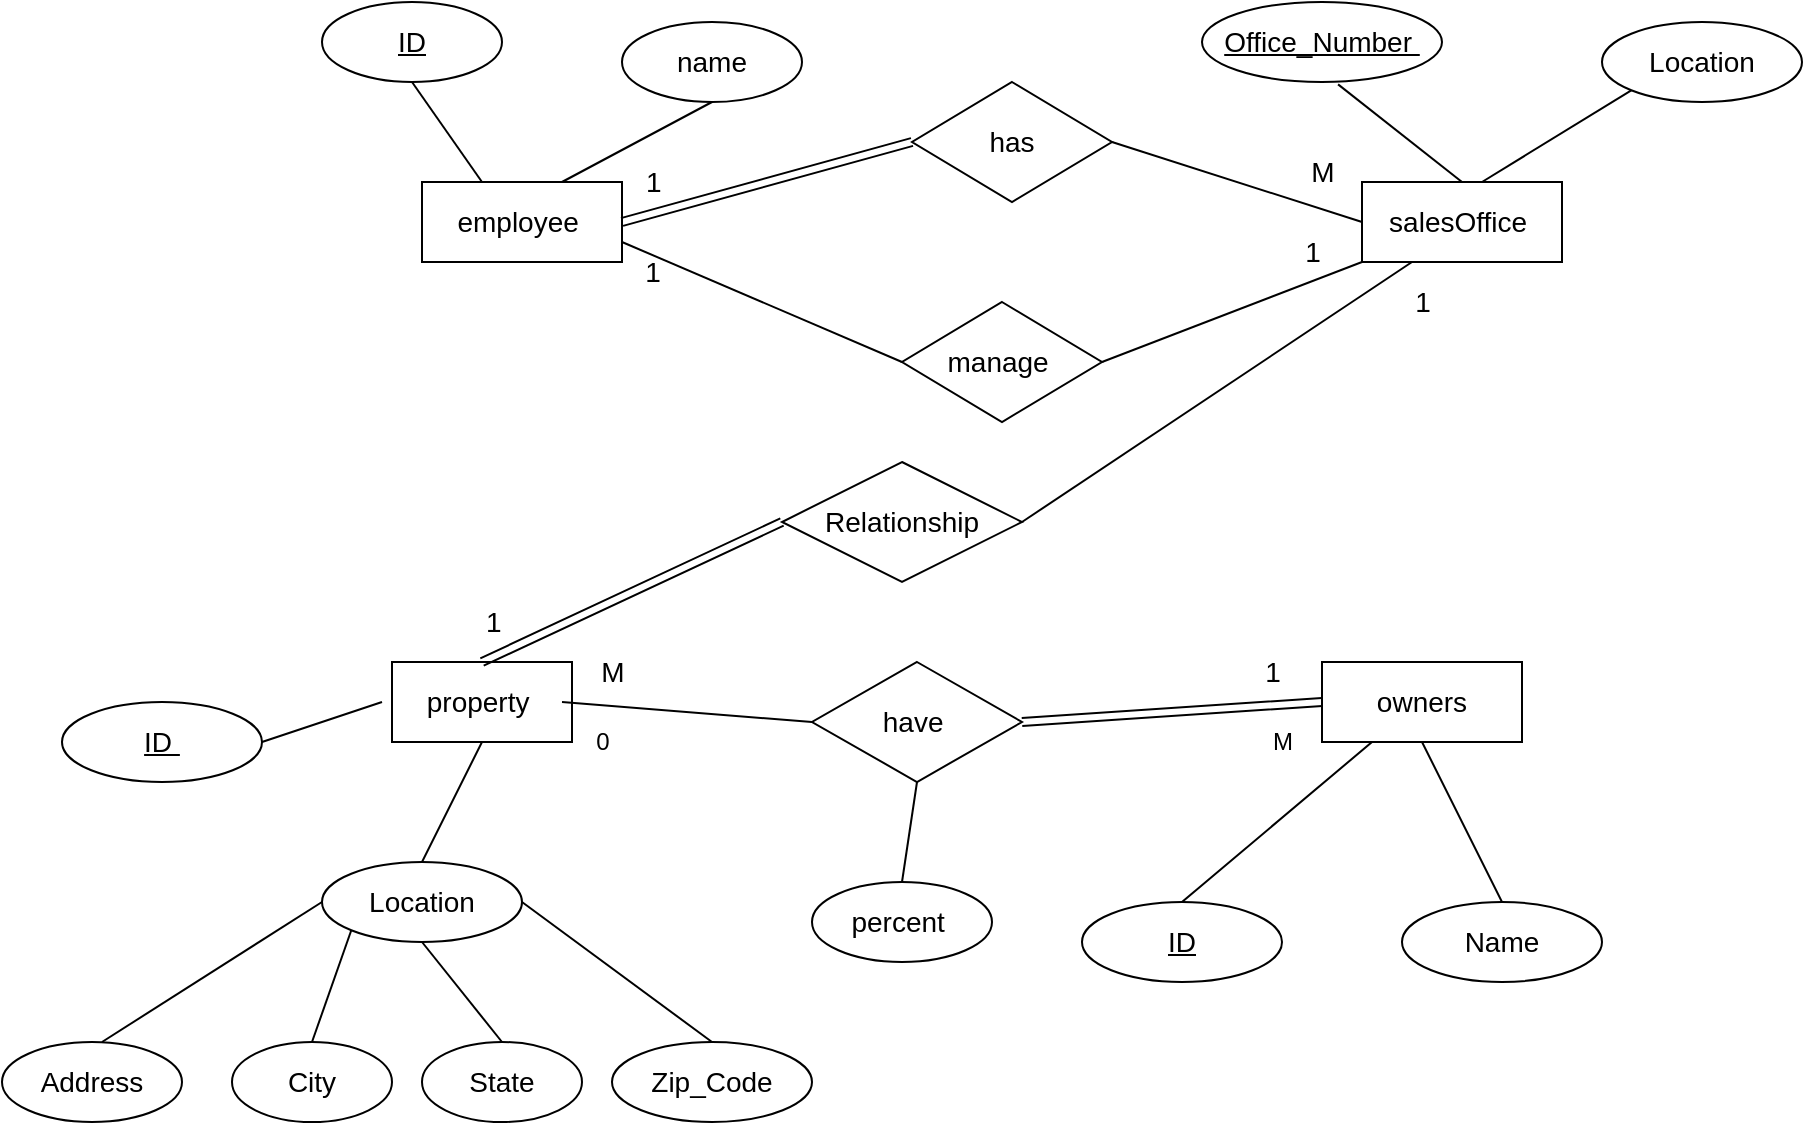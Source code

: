 <mxfile version="20.8.16" type="device"><diagram name="Page-1" id="Bn5oDr6ubteXXjN1ZXRA"><mxGraphModel dx="2126" dy="623" grid="1" gridSize="10" guides="1" tooltips="1" connect="1" arrows="1" fold="1" page="1" pageScale="1" pageWidth="850" pageHeight="1100" math="0" shadow="0"><root><mxCell id="0"/><mxCell id="1" parent="0"/><mxCell id="Cj7abFyRUL2Yc7bGQctq-1" value="&lt;font style=&quot;font-size: 14px;&quot;&gt;salesOffice&amp;nbsp;&lt;/font&gt;" style="whiteSpace=wrap;html=1;align=center;" parent="1" vertex="1"><mxGeometry x="600" y="210" width="100" height="40" as="geometry"/></mxCell><mxCell id="Cj7abFyRUL2Yc7bGQctq-2" value="Location" style="ellipse;whiteSpace=wrap;html=1;align=center;fontSize=14;" parent="1" vertex="1"><mxGeometry x="720" y="130" width="100" height="40" as="geometry"/></mxCell><mxCell id="Cj7abFyRUL2Yc7bGQctq-3" value="Office_Number&amp;nbsp;" style="ellipse;whiteSpace=wrap;html=1;align=center;fontStyle=4;fontSize=14;" parent="1" vertex="1"><mxGeometry x="520" y="120" width="120" height="40" as="geometry"/></mxCell><mxCell id="Cj7abFyRUL2Yc7bGQctq-5" value="employee&amp;nbsp;" style="whiteSpace=wrap;html=1;align=center;fontSize=14;" parent="1" vertex="1"><mxGeometry x="130" y="210" width="100" height="40" as="geometry"/></mxCell><mxCell id="Cj7abFyRUL2Yc7bGQctq-6" value="ID" style="ellipse;whiteSpace=wrap;html=1;align=center;fontStyle=4;fontSize=14;" parent="1" vertex="1"><mxGeometry x="80" y="120" width="90" height="40" as="geometry"/></mxCell><mxCell id="Cj7abFyRUL2Yc7bGQctq-7" value="name" style="ellipse;whiteSpace=wrap;html=1;align=center;fontSize=14;" parent="1" vertex="1"><mxGeometry x="230" y="130" width="90" height="40" as="geometry"/></mxCell><mxCell id="Cj7abFyRUL2Yc7bGQctq-8" value="has" style="shape=rhombus;perimeter=rhombusPerimeter;whiteSpace=wrap;html=1;align=center;fontSize=14;" parent="1" vertex="1"><mxGeometry x="375" y="160" width="100" height="60" as="geometry"/></mxCell><mxCell id="Cj7abFyRUL2Yc7bGQctq-9" value="" style="shape=link;html=1;rounded=0;fontSize=14;entryX=0;entryY=0.5;entryDx=0;entryDy=0;" parent="1" target="Cj7abFyRUL2Yc7bGQctq-8" edge="1"><mxGeometry relative="1" as="geometry"><mxPoint x="230" y="230" as="sourcePoint"/><mxPoint x="390" y="230" as="targetPoint"/></mxGeometry></mxCell><mxCell id="Cj7abFyRUL2Yc7bGQctq-10" value="1" style="resizable=0;html=1;align=left;verticalAlign=bottom;fontSize=14;" parent="Cj7abFyRUL2Yc7bGQctq-9" connectable="0" vertex="1"><mxGeometry x="-1" relative="1" as="geometry"><mxPoint x="10" y="-10" as="offset"/></mxGeometry></mxCell><mxCell id="Cj7abFyRUL2Yc7bGQctq-11" value="" style="resizable=0;html=1;align=right;verticalAlign=bottom;fontSize=14;" parent="Cj7abFyRUL2Yc7bGQctq-9" connectable="0" vertex="1"><mxGeometry x="1" relative="1" as="geometry"/></mxCell><mxCell id="Cj7abFyRUL2Yc7bGQctq-12" value="" style="endArrow=none;html=1;rounded=0;fontSize=14;entryX=0;entryY=0.5;entryDx=0;entryDy=0;exitX=1;exitY=0.5;exitDx=0;exitDy=0;" parent="1" source="Cj7abFyRUL2Yc7bGQctq-8" target="Cj7abFyRUL2Yc7bGQctq-1" edge="1"><mxGeometry relative="1" as="geometry"><mxPoint x="470" y="240" as="sourcePoint"/><mxPoint x="630" y="240" as="targetPoint"/></mxGeometry></mxCell><mxCell id="Cj7abFyRUL2Yc7bGQctq-13" value="M" style="text;html=1;align=center;verticalAlign=middle;resizable=0;points=[];autosize=1;strokeColor=none;fillColor=none;fontSize=14;" parent="1" vertex="1"><mxGeometry x="560" y="190" width="40" height="30" as="geometry"/></mxCell><mxCell id="Cj7abFyRUL2Yc7bGQctq-14" value="" style="endArrow=none;html=1;rounded=0;fontSize=14;entryX=0.5;entryY=1;entryDx=0;entryDy=0;" parent="1" target="Cj7abFyRUL2Yc7bGQctq-6" edge="1"><mxGeometry width="50" height="50" relative="1" as="geometry"><mxPoint x="160" y="210" as="sourcePoint"/><mxPoint x="210" y="160" as="targetPoint"/></mxGeometry></mxCell><mxCell id="Cj7abFyRUL2Yc7bGQctq-15" value="" style="endArrow=none;html=1;rounded=0;fontSize=14;entryX=0.5;entryY=1;entryDx=0;entryDy=0;" parent="1" target="Cj7abFyRUL2Yc7bGQctq-7" edge="1"><mxGeometry width="50" height="50" relative="1" as="geometry"><mxPoint x="200" y="210" as="sourcePoint"/><mxPoint x="250" y="160" as="targetPoint"/></mxGeometry></mxCell><mxCell id="Cj7abFyRUL2Yc7bGQctq-16" value="" style="endArrow=none;html=1;rounded=0;fontSize=14;entryX=0;entryY=1;entryDx=0;entryDy=0;" parent="1" target="Cj7abFyRUL2Yc7bGQctq-2" edge="1"><mxGeometry width="50" height="50" relative="1" as="geometry"><mxPoint x="660" y="210" as="sourcePoint"/><mxPoint x="710" y="160" as="targetPoint"/></mxGeometry></mxCell><mxCell id="Cj7abFyRUL2Yc7bGQctq-17" value="" style="endArrow=none;html=1;rounded=0;fontSize=14;entryX=0.567;entryY=1.03;entryDx=0;entryDy=0;entryPerimeter=0;exitX=0.5;exitY=0;exitDx=0;exitDy=0;" parent="1" source="Cj7abFyRUL2Yc7bGQctq-1" target="Cj7abFyRUL2Yc7bGQctq-3" edge="1"><mxGeometry width="50" height="50" relative="1" as="geometry"><mxPoint x="620" y="210" as="sourcePoint"/><mxPoint x="670" y="160" as="targetPoint"/></mxGeometry></mxCell><mxCell id="Cj7abFyRUL2Yc7bGQctq-18" value="manage&amp;nbsp;" style="shape=rhombus;perimeter=rhombusPerimeter;whiteSpace=wrap;html=1;align=center;fontSize=14;" parent="1" vertex="1"><mxGeometry x="370" y="270" width="100" height="60" as="geometry"/></mxCell><mxCell id="Cj7abFyRUL2Yc7bGQctq-19" value="" style="endArrow=none;html=1;rounded=0;fontSize=14;entryX=0;entryY=0.5;entryDx=0;entryDy=0;" parent="1" target="Cj7abFyRUL2Yc7bGQctq-18" edge="1"><mxGeometry relative="1" as="geometry"><mxPoint x="230" y="240" as="sourcePoint"/><mxPoint x="390" y="240" as="targetPoint"/></mxGeometry></mxCell><mxCell id="Cj7abFyRUL2Yc7bGQctq-20" value="1" style="text;html=1;align=center;verticalAlign=middle;resizable=0;points=[];autosize=1;strokeColor=none;fillColor=none;fontSize=14;" parent="1" vertex="1"><mxGeometry x="230" y="240" width="30" height="30" as="geometry"/></mxCell><mxCell id="Cj7abFyRUL2Yc7bGQctq-21" value="" style="endArrow=none;html=1;rounded=0;fontSize=14;entryX=0;entryY=1;entryDx=0;entryDy=0;" parent="1" target="Cj7abFyRUL2Yc7bGQctq-1" edge="1"><mxGeometry relative="1" as="geometry"><mxPoint x="470" y="300" as="sourcePoint"/><mxPoint x="630" y="300" as="targetPoint"/></mxGeometry></mxCell><mxCell id="Cj7abFyRUL2Yc7bGQctq-22" value="1" style="text;html=1;align=center;verticalAlign=middle;resizable=0;points=[];autosize=1;strokeColor=none;fillColor=none;fontSize=14;" parent="1" vertex="1"><mxGeometry x="560" y="230" width="30" height="30" as="geometry"/></mxCell><mxCell id="Cj7abFyRUL2Yc7bGQctq-23" value="property&amp;nbsp;" style="whiteSpace=wrap;html=1;align=center;fontSize=14;" parent="1" vertex="1"><mxGeometry x="115" y="450" width="90" height="40" as="geometry"/></mxCell><mxCell id="Cj7abFyRUL2Yc7bGQctq-24" value="ID&amp;nbsp;" style="ellipse;whiteSpace=wrap;html=1;align=center;fontStyle=4;fontSize=14;" parent="1" vertex="1"><mxGeometry x="-50" y="470" width="100" height="40" as="geometry"/></mxCell><mxCell id="Cj7abFyRUL2Yc7bGQctq-25" value="Location" style="ellipse;whiteSpace=wrap;html=1;align=center;fontSize=14;" parent="1" vertex="1"><mxGeometry x="80" y="550" width="100" height="40" as="geometry"/></mxCell><mxCell id="Cj7abFyRUL2Yc7bGQctq-26" value="Address" style="ellipse;whiteSpace=wrap;html=1;align=center;fontSize=14;" parent="1" vertex="1"><mxGeometry x="-80" y="640" width="90" height="40" as="geometry"/></mxCell><mxCell id="Cj7abFyRUL2Yc7bGQctq-27" value="State" style="ellipse;whiteSpace=wrap;html=1;align=center;fontSize=14;" parent="1" vertex="1"><mxGeometry x="130" y="640" width="80" height="40" as="geometry"/></mxCell><mxCell id="Cj7abFyRUL2Yc7bGQctq-28" value="Zip_Code" style="ellipse;whiteSpace=wrap;html=1;align=center;fontSize=14;" parent="1" vertex="1"><mxGeometry x="225" y="640" width="100" height="40" as="geometry"/></mxCell><mxCell id="Cj7abFyRUL2Yc7bGQctq-29" value="City" style="ellipse;whiteSpace=wrap;html=1;align=center;fontSize=14;" parent="1" vertex="1"><mxGeometry x="35" y="640" width="80" height="40" as="geometry"/></mxCell><mxCell id="Cj7abFyRUL2Yc7bGQctq-30" value="" style="endArrow=none;html=1;rounded=0;fontSize=14;entryX=0;entryY=0.5;entryDx=0;entryDy=0;" parent="1" target="Cj7abFyRUL2Yc7bGQctq-25" edge="1"><mxGeometry relative="1" as="geometry"><mxPoint x="-30" y="640" as="sourcePoint"/><mxPoint x="130" y="640" as="targetPoint"/></mxGeometry></mxCell><mxCell id="Cj7abFyRUL2Yc7bGQctq-31" value="" style="endArrow=none;html=1;rounded=0;fontSize=14;exitX=0.5;exitY=0;exitDx=0;exitDy=0;entryX=0;entryY=1;entryDx=0;entryDy=0;" parent="1" source="Cj7abFyRUL2Yc7bGQctq-29" target="Cj7abFyRUL2Yc7bGQctq-25" edge="1"><mxGeometry relative="1" as="geometry"><mxPoint x="80" y="630" as="sourcePoint"/><mxPoint x="240" y="630" as="targetPoint"/></mxGeometry></mxCell><mxCell id="Cj7abFyRUL2Yc7bGQctq-32" value="" style="endArrow=none;html=1;rounded=0;fontSize=14;exitX=0.5;exitY=0;exitDx=0;exitDy=0;entryX=0.5;entryY=1;entryDx=0;entryDy=0;" parent="1" source="Cj7abFyRUL2Yc7bGQctq-27" target="Cj7abFyRUL2Yc7bGQctq-25" edge="1"><mxGeometry relative="1" as="geometry"><mxPoint x="170" y="620" as="sourcePoint"/><mxPoint x="330" y="620" as="targetPoint"/></mxGeometry></mxCell><mxCell id="Cj7abFyRUL2Yc7bGQctq-33" value="" style="endArrow=none;html=1;rounded=0;fontSize=14;exitX=1;exitY=0.5;exitDx=0;exitDy=0;" parent="1" source="Cj7abFyRUL2Yc7bGQctq-24" edge="1"><mxGeometry relative="1" as="geometry"><mxPoint x="30" y="530" as="sourcePoint"/><mxPoint x="110" y="470" as="targetPoint"/></mxGeometry></mxCell><mxCell id="Cj7abFyRUL2Yc7bGQctq-34" value="" style="endArrow=none;html=1;rounded=0;fontSize=14;exitX=0.5;exitY=0;exitDx=0;exitDy=0;entryX=0.5;entryY=1;entryDx=0;entryDy=0;" parent="1" source="Cj7abFyRUL2Yc7bGQctq-25" target="Cj7abFyRUL2Yc7bGQctq-23" edge="1"><mxGeometry relative="1" as="geometry"><mxPoint x="80" y="510" as="sourcePoint"/><mxPoint x="240" y="510" as="targetPoint"/></mxGeometry></mxCell><mxCell id="Cj7abFyRUL2Yc7bGQctq-35" value="" style="endArrow=none;html=1;rounded=0;fontSize=14;exitX=1;exitY=0.5;exitDx=0;exitDy=0;entryX=0.5;entryY=0;entryDx=0;entryDy=0;" parent="1" source="Cj7abFyRUL2Yc7bGQctq-25" target="Cj7abFyRUL2Yc7bGQctq-28" edge="1"><mxGeometry relative="1" as="geometry"><mxPoint x="200" y="540" as="sourcePoint"/><mxPoint x="360" y="540" as="targetPoint"/></mxGeometry></mxCell><mxCell id="Cj7abFyRUL2Yc7bGQctq-36" value="Relationship" style="shape=rhombus;perimeter=rhombusPerimeter;whiteSpace=wrap;html=1;align=center;fontSize=14;" parent="1" vertex="1"><mxGeometry x="310" y="350" width="120" height="60" as="geometry"/></mxCell><mxCell id="Cj7abFyRUL2Yc7bGQctq-37" value="" style="shape=link;html=1;rounded=0;fontSize=14;entryX=0;entryY=0.5;entryDx=0;entryDy=0;" parent="1" target="Cj7abFyRUL2Yc7bGQctq-36" edge="1"><mxGeometry relative="1" as="geometry"><mxPoint x="160" y="450" as="sourcePoint"/><mxPoint x="320" y="450" as="targetPoint"/></mxGeometry></mxCell><mxCell id="Cj7abFyRUL2Yc7bGQctq-38" value="1" style="resizable=0;html=1;align=left;verticalAlign=bottom;fontSize=14;" parent="Cj7abFyRUL2Yc7bGQctq-37" connectable="0" vertex="1"><mxGeometry x="-1" relative="1" as="geometry"><mxPoint y="-10" as="offset"/></mxGeometry></mxCell><mxCell id="Cj7abFyRUL2Yc7bGQctq-39" value="" style="resizable=0;html=1;align=right;verticalAlign=bottom;fontSize=14;" parent="Cj7abFyRUL2Yc7bGQctq-37" connectable="0" vertex="1"><mxGeometry x="1" relative="1" as="geometry"/></mxCell><mxCell id="Cj7abFyRUL2Yc7bGQctq-40" value="" style="endArrow=none;html=1;rounded=0;fontSize=14;entryX=0.25;entryY=1;entryDx=0;entryDy=0;exitX=1;exitY=0.5;exitDx=0;exitDy=0;" parent="1" source="Cj7abFyRUL2Yc7bGQctq-36" target="Cj7abFyRUL2Yc7bGQctq-1" edge="1"><mxGeometry relative="1" as="geometry"><mxPoint x="430" y="410" as="sourcePoint"/><mxPoint x="590" y="410" as="targetPoint"/></mxGeometry></mxCell><mxCell id="Cj7abFyRUL2Yc7bGQctq-41" value="1" style="text;html=1;align=center;verticalAlign=middle;resizable=0;points=[];autosize=1;strokeColor=none;fillColor=none;fontSize=14;" parent="1" vertex="1"><mxGeometry x="615" y="255" width="30" height="30" as="geometry"/></mxCell><mxCell id="Cj7abFyRUL2Yc7bGQctq-42" value="owners" style="whiteSpace=wrap;html=1;align=center;fontSize=14;" parent="1" vertex="1"><mxGeometry x="580" y="450" width="100" height="40" as="geometry"/></mxCell><mxCell id="Cj7abFyRUL2Yc7bGQctq-43" value="ID" style="ellipse;whiteSpace=wrap;html=1;align=center;fontStyle=4;fontSize=14;" parent="1" vertex="1"><mxGeometry x="460" y="570" width="100" height="40" as="geometry"/></mxCell><mxCell id="Cj7abFyRUL2Yc7bGQctq-44" value="Name" style="ellipse;whiteSpace=wrap;html=1;align=center;fontSize=14;" parent="1" vertex="1"><mxGeometry x="620" y="570" width="100" height="40" as="geometry"/></mxCell><mxCell id="Cj7abFyRUL2Yc7bGQctq-45" value="" style="endArrow=none;html=1;rounded=0;fontSize=14;entryX=0.25;entryY=1;entryDx=0;entryDy=0;" parent="1" target="Cj7abFyRUL2Yc7bGQctq-42" edge="1"><mxGeometry relative="1" as="geometry"><mxPoint x="510" y="570" as="sourcePoint"/><mxPoint x="670" y="570" as="targetPoint"/></mxGeometry></mxCell><mxCell id="Cj7abFyRUL2Yc7bGQctq-46" value="" style="endArrow=none;html=1;rounded=0;fontSize=14;exitX=0.5;exitY=0;exitDx=0;exitDy=0;entryX=0.5;entryY=1;entryDx=0;entryDy=0;" parent="1" source="Cj7abFyRUL2Yc7bGQctq-44" target="Cj7abFyRUL2Yc7bGQctq-42" edge="1"><mxGeometry relative="1" as="geometry"><mxPoint x="610" y="520" as="sourcePoint"/><mxPoint x="770" y="520" as="targetPoint"/></mxGeometry></mxCell><mxCell id="Cj7abFyRUL2Yc7bGQctq-47" value="have&amp;nbsp;" style="shape=rhombus;perimeter=rhombusPerimeter;whiteSpace=wrap;html=1;align=center;fontSize=14;" parent="1" vertex="1"><mxGeometry x="325" y="450" width="105" height="60" as="geometry"/></mxCell><mxCell id="Cj7abFyRUL2Yc7bGQctq-48" value="" style="endArrow=none;html=1;rounded=0;fontSize=14;entryX=0;entryY=0.5;entryDx=0;entryDy=0;" parent="1" target="Cj7abFyRUL2Yc7bGQctq-47" edge="1"><mxGeometry relative="1" as="geometry"><mxPoint x="200" y="470" as="sourcePoint"/><mxPoint x="360" y="470" as="targetPoint"/></mxGeometry></mxCell><mxCell id="Cj7abFyRUL2Yc7bGQctq-49" value="percent&amp;nbsp;" style="ellipse;whiteSpace=wrap;html=1;align=center;fontSize=14;" parent="1" vertex="1"><mxGeometry x="325" y="560" width="90" height="40" as="geometry"/></mxCell><mxCell id="Cj7abFyRUL2Yc7bGQctq-50" value="" style="endArrow=none;html=1;rounded=0;fontSize=14;exitX=0.5;exitY=0;exitDx=0;exitDy=0;entryX=0.5;entryY=1;entryDx=0;entryDy=0;" parent="1" source="Cj7abFyRUL2Yc7bGQctq-49" target="Cj7abFyRUL2Yc7bGQctq-47" edge="1"><mxGeometry relative="1" as="geometry"><mxPoint x="320" y="530" as="sourcePoint"/><mxPoint x="480" y="530" as="targetPoint"/></mxGeometry></mxCell><mxCell id="Cj7abFyRUL2Yc7bGQctq-51" value="" style="shape=link;html=1;rounded=0;fontSize=14;entryX=0;entryY=0.5;entryDx=0;entryDy=0;" parent="1" target="Cj7abFyRUL2Yc7bGQctq-42" edge="1"><mxGeometry relative="1" as="geometry"><mxPoint x="430" y="480" as="sourcePoint"/><mxPoint x="590" y="480" as="targetPoint"/></mxGeometry></mxCell><mxCell id="Cj7abFyRUL2Yc7bGQctq-52" value="" style="resizable=0;html=1;align=left;verticalAlign=bottom;fontSize=14;" parent="Cj7abFyRUL2Yc7bGQctq-51" connectable="0" vertex="1"><mxGeometry x="-1" relative="1" as="geometry"/></mxCell><mxCell id="Cj7abFyRUL2Yc7bGQctq-53" value="" style="resizable=0;html=1;align=right;verticalAlign=bottom;fontSize=14;" parent="Cj7abFyRUL2Yc7bGQctq-51" connectable="0" vertex="1"><mxGeometry x="1" relative="1" as="geometry"/></mxCell><mxCell id="Cj7abFyRUL2Yc7bGQctq-54" value="1" style="text;html=1;align=center;verticalAlign=middle;resizable=0;points=[];autosize=1;strokeColor=none;fillColor=none;fontSize=14;" parent="1" vertex="1"><mxGeometry x="540" y="440" width="30" height="30" as="geometry"/></mxCell><mxCell id="Cj7abFyRUL2Yc7bGQctq-55" value="M" style="text;html=1;align=center;verticalAlign=middle;resizable=0;points=[];autosize=1;strokeColor=none;fillColor=none;fontSize=14;" parent="1" vertex="1"><mxGeometry x="205" y="440" width="40" height="30" as="geometry"/></mxCell><mxCell id="lEOiRL64rar0RmsSrocI-1" value="0" style="text;html=1;align=center;verticalAlign=middle;resizable=0;points=[];autosize=1;strokeColor=none;fillColor=none;" parent="1" vertex="1"><mxGeometry x="205" y="475" width="30" height="30" as="geometry"/></mxCell><mxCell id="lEOiRL64rar0RmsSrocI-2" value="M" style="text;html=1;align=center;verticalAlign=middle;resizable=0;points=[];autosize=1;strokeColor=none;fillColor=none;" parent="1" vertex="1"><mxGeometry x="545" y="475" width="30" height="30" as="geometry"/></mxCell></root></mxGraphModel></diagram></mxfile>